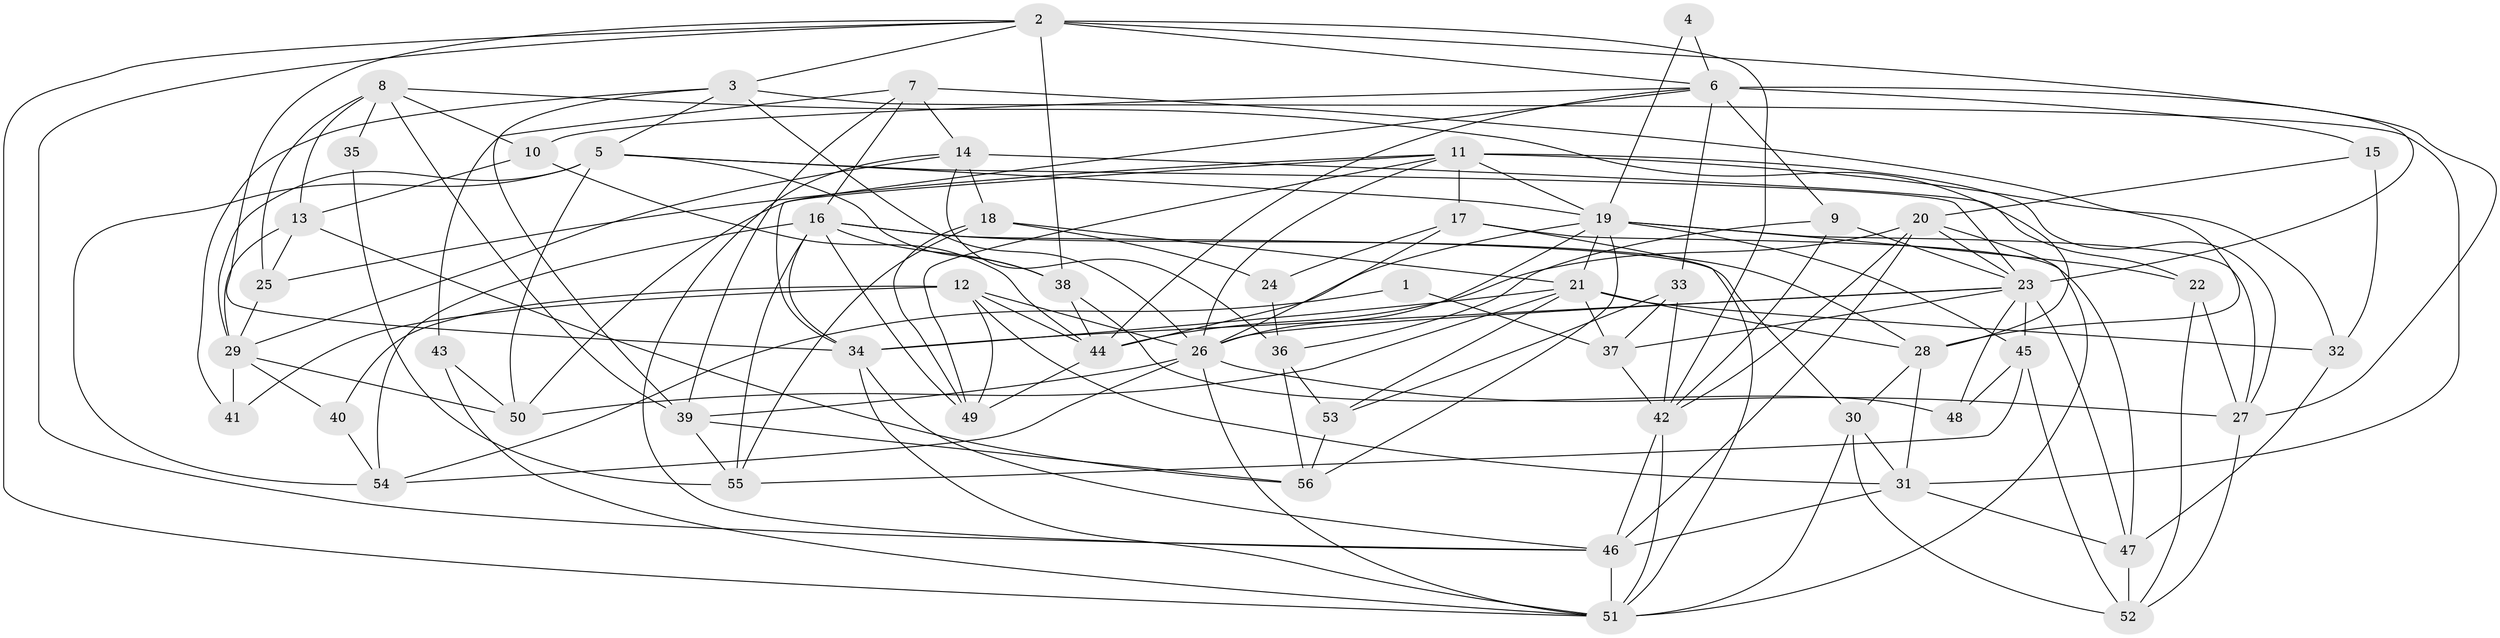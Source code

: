 // original degree distribution, {4: 0.3063063063063063, 7: 0.036036036036036036, 6: 0.0990990990990991, 2: 0.15315315315315314, 5: 0.18018018018018017, 3: 0.21621621621621623, 8: 0.009009009009009009}
// Generated by graph-tools (version 1.1) at 2025/02/03/09/25 03:02:07]
// undirected, 56 vertices, 154 edges
graph export_dot {
graph [start="1"]
  node [color=gray90,style=filled];
  1;
  2;
  3;
  4;
  5;
  6;
  7;
  8;
  9;
  10;
  11;
  12;
  13;
  14;
  15;
  16;
  17;
  18;
  19;
  20;
  21;
  22;
  23;
  24;
  25;
  26;
  27;
  28;
  29;
  30;
  31;
  32;
  33;
  34;
  35;
  36;
  37;
  38;
  39;
  40;
  41;
  42;
  43;
  44;
  45;
  46;
  47;
  48;
  49;
  50;
  51;
  52;
  53;
  54;
  55;
  56;
  1 -- 37 [weight=1.0];
  1 -- 54 [weight=1.0];
  2 -- 3 [weight=1.0];
  2 -- 6 [weight=1.0];
  2 -- 27 [weight=1.0];
  2 -- 34 [weight=1.0];
  2 -- 38 [weight=2.0];
  2 -- 42 [weight=1.0];
  2 -- 46 [weight=1.0];
  2 -- 51 [weight=1.0];
  3 -- 5 [weight=1.0];
  3 -- 26 [weight=1.0];
  3 -- 31 [weight=1.0];
  3 -- 39 [weight=1.0];
  3 -- 41 [weight=1.0];
  4 -- 6 [weight=1.0];
  4 -- 19 [weight=1.0];
  5 -- 19 [weight=1.0];
  5 -- 23 [weight=1.0];
  5 -- 29 [weight=1.0];
  5 -- 38 [weight=1.0];
  5 -- 50 [weight=1.0];
  5 -- 54 [weight=1.0];
  6 -- 9 [weight=1.0];
  6 -- 10 [weight=1.0];
  6 -- 15 [weight=2.0];
  6 -- 23 [weight=1.0];
  6 -- 33 [weight=1.0];
  6 -- 34 [weight=1.0];
  6 -- 44 [weight=1.0];
  7 -- 14 [weight=1.0];
  7 -- 16 [weight=1.0];
  7 -- 28 [weight=1.0];
  7 -- 39 [weight=1.0];
  7 -- 43 [weight=1.0];
  8 -- 10 [weight=1.0];
  8 -- 13 [weight=1.0];
  8 -- 25 [weight=1.0];
  8 -- 28 [weight=1.0];
  8 -- 35 [weight=1.0];
  8 -- 39 [weight=1.0];
  9 -- 23 [weight=1.0];
  9 -- 36 [weight=1.0];
  9 -- 42 [weight=1.0];
  10 -- 13 [weight=1.0];
  10 -- 44 [weight=1.0];
  11 -- 17 [weight=1.0];
  11 -- 19 [weight=1.0];
  11 -- 25 [weight=1.0];
  11 -- 26 [weight=1.0];
  11 -- 27 [weight=1.0];
  11 -- 32 [weight=2.0];
  11 -- 49 [weight=1.0];
  11 -- 50 [weight=1.0];
  12 -- 26 [weight=1.0];
  12 -- 31 [weight=1.0];
  12 -- 40 [weight=1.0];
  12 -- 41 [weight=1.0];
  12 -- 44 [weight=2.0];
  12 -- 49 [weight=1.0];
  13 -- 25 [weight=1.0];
  13 -- 29 [weight=1.0];
  13 -- 56 [weight=1.0];
  14 -- 18 [weight=1.0];
  14 -- 22 [weight=1.0];
  14 -- 29 [weight=1.0];
  14 -- 36 [weight=1.0];
  14 -- 46 [weight=1.0];
  15 -- 20 [weight=1.0];
  15 -- 32 [weight=1.0];
  16 -- 28 [weight=1.0];
  16 -- 30 [weight=1.0];
  16 -- 34 [weight=1.0];
  16 -- 38 [weight=1.0];
  16 -- 49 [weight=1.0];
  16 -- 54 [weight=2.0];
  16 -- 55 [weight=1.0];
  17 -- 24 [weight=1.0];
  17 -- 26 [weight=1.0];
  17 -- 47 [weight=1.0];
  17 -- 51 [weight=1.0];
  18 -- 21 [weight=1.0];
  18 -- 24 [weight=1.0];
  18 -- 49 [weight=1.0];
  18 -- 55 [weight=1.0];
  19 -- 21 [weight=1.0];
  19 -- 22 [weight=1.0];
  19 -- 26 [weight=1.0];
  19 -- 27 [weight=1.0];
  19 -- 44 [weight=1.0];
  19 -- 45 [weight=1.0];
  19 -- 56 [weight=1.0];
  20 -- 23 [weight=2.0];
  20 -- 42 [weight=1.0];
  20 -- 44 [weight=1.0];
  20 -- 46 [weight=1.0];
  20 -- 51 [weight=1.0];
  21 -- 28 [weight=1.0];
  21 -- 32 [weight=1.0];
  21 -- 34 [weight=1.0];
  21 -- 37 [weight=1.0];
  21 -- 50 [weight=1.0];
  21 -- 53 [weight=1.0];
  22 -- 27 [weight=1.0];
  22 -- 52 [weight=1.0];
  23 -- 26 [weight=1.0];
  23 -- 34 [weight=1.0];
  23 -- 37 [weight=1.0];
  23 -- 45 [weight=1.0];
  23 -- 47 [weight=1.0];
  23 -- 48 [weight=1.0];
  24 -- 36 [weight=1.0];
  25 -- 29 [weight=1.0];
  26 -- 27 [weight=1.0];
  26 -- 39 [weight=1.0];
  26 -- 51 [weight=1.0];
  26 -- 54 [weight=1.0];
  27 -- 52 [weight=1.0];
  28 -- 30 [weight=1.0];
  28 -- 31 [weight=1.0];
  29 -- 40 [weight=1.0];
  29 -- 41 [weight=1.0];
  29 -- 50 [weight=1.0];
  30 -- 31 [weight=1.0];
  30 -- 51 [weight=1.0];
  30 -- 52 [weight=1.0];
  31 -- 46 [weight=1.0];
  31 -- 47 [weight=1.0];
  32 -- 47 [weight=1.0];
  33 -- 37 [weight=1.0];
  33 -- 42 [weight=1.0];
  33 -- 53 [weight=1.0];
  34 -- 46 [weight=1.0];
  34 -- 51 [weight=1.0];
  35 -- 55 [weight=1.0];
  36 -- 53 [weight=1.0];
  36 -- 56 [weight=1.0];
  37 -- 42 [weight=1.0];
  38 -- 44 [weight=1.0];
  38 -- 48 [weight=2.0];
  39 -- 55 [weight=1.0];
  39 -- 56 [weight=1.0];
  40 -- 54 [weight=1.0];
  42 -- 46 [weight=2.0];
  42 -- 51 [weight=1.0];
  43 -- 50 [weight=1.0];
  43 -- 51 [weight=1.0];
  44 -- 49 [weight=1.0];
  45 -- 48 [weight=1.0];
  45 -- 52 [weight=1.0];
  45 -- 55 [weight=1.0];
  46 -- 51 [weight=1.0];
  47 -- 52 [weight=1.0];
  53 -- 56 [weight=2.0];
}
